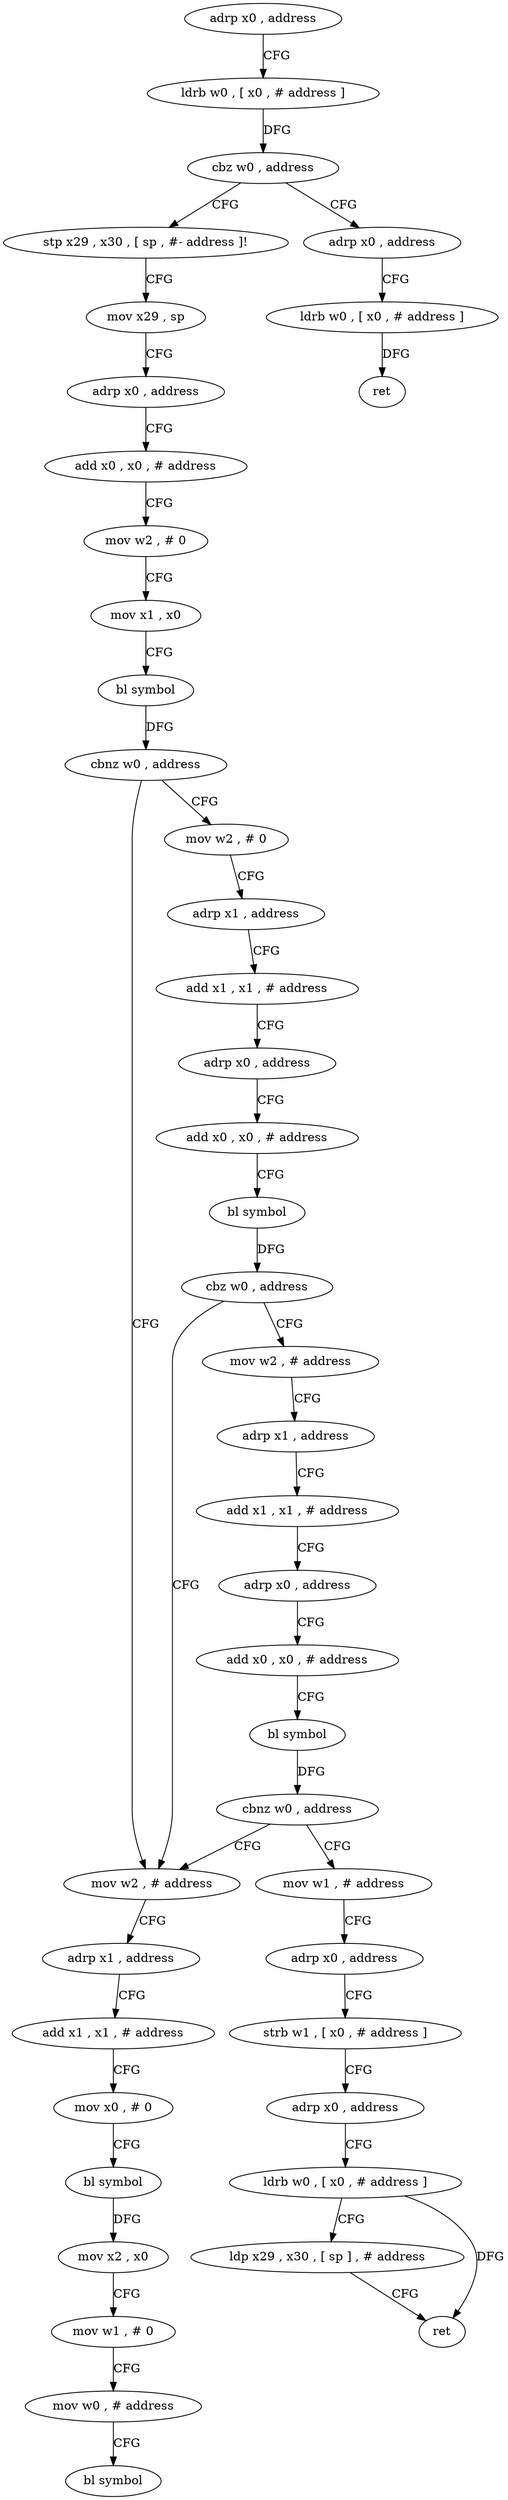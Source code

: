 digraph "func" {
"4246236" [label = "adrp x0 , address" ]
"4246240" [label = "ldrb w0 , [ x0 , # address ]" ]
"4246244" [label = "cbz w0 , address" ]
"4246260" [label = "stp x29 , x30 , [ sp , #- address ]!" ]
"4246248" [label = "adrp x0 , address" ]
"4246264" [label = "mov x29 , sp" ]
"4246268" [label = "adrp x0 , address" ]
"4246272" [label = "add x0 , x0 , # address" ]
"4246276" [label = "mov w2 , # 0" ]
"4246280" [label = "mov x1 , x0" ]
"4246284" [label = "bl symbol" ]
"4246288" [label = "cbnz w0 , address" ]
"4246376" [label = "mov w2 , # address" ]
"4246292" [label = "mov w2 , # 0" ]
"4246252" [label = "ldrb w0 , [ x0 , # address ]" ]
"4246256" [label = "ret" ]
"4246380" [label = "adrp x1 , address" ]
"4246384" [label = "add x1 , x1 , # address" ]
"4246388" [label = "mov x0 , # 0" ]
"4246392" [label = "bl symbol" ]
"4246396" [label = "mov x2 , x0" ]
"4246400" [label = "mov w1 , # 0" ]
"4246404" [label = "mov w0 , # address" ]
"4246408" [label = "bl symbol" ]
"4246296" [label = "adrp x1 , address" ]
"4246300" [label = "add x1 , x1 , # address" ]
"4246304" [label = "adrp x0 , address" ]
"4246308" [label = "add x0 , x0 , # address" ]
"4246312" [label = "bl symbol" ]
"4246316" [label = "cbz w0 , address" ]
"4246320" [label = "mov w2 , # address" ]
"4246324" [label = "adrp x1 , address" ]
"4246328" [label = "add x1 , x1 , # address" ]
"4246332" [label = "adrp x0 , address" ]
"4246336" [label = "add x0 , x0 , # address" ]
"4246340" [label = "bl symbol" ]
"4246344" [label = "cbnz w0 , address" ]
"4246348" [label = "mov w1 , # address" ]
"4246352" [label = "adrp x0 , address" ]
"4246356" [label = "strb w1 , [ x0 , # address ]" ]
"4246360" [label = "adrp x0 , address" ]
"4246364" [label = "ldrb w0 , [ x0 , # address ]" ]
"4246368" [label = "ldp x29 , x30 , [ sp ] , # address" ]
"4246372" [label = "ret" ]
"4246236" -> "4246240" [ label = "CFG" ]
"4246240" -> "4246244" [ label = "DFG" ]
"4246244" -> "4246260" [ label = "CFG" ]
"4246244" -> "4246248" [ label = "CFG" ]
"4246260" -> "4246264" [ label = "CFG" ]
"4246248" -> "4246252" [ label = "CFG" ]
"4246264" -> "4246268" [ label = "CFG" ]
"4246268" -> "4246272" [ label = "CFG" ]
"4246272" -> "4246276" [ label = "CFG" ]
"4246276" -> "4246280" [ label = "CFG" ]
"4246280" -> "4246284" [ label = "CFG" ]
"4246284" -> "4246288" [ label = "DFG" ]
"4246288" -> "4246376" [ label = "CFG" ]
"4246288" -> "4246292" [ label = "CFG" ]
"4246376" -> "4246380" [ label = "CFG" ]
"4246292" -> "4246296" [ label = "CFG" ]
"4246252" -> "4246256" [ label = "DFG" ]
"4246380" -> "4246384" [ label = "CFG" ]
"4246384" -> "4246388" [ label = "CFG" ]
"4246388" -> "4246392" [ label = "CFG" ]
"4246392" -> "4246396" [ label = "DFG" ]
"4246396" -> "4246400" [ label = "CFG" ]
"4246400" -> "4246404" [ label = "CFG" ]
"4246404" -> "4246408" [ label = "CFG" ]
"4246296" -> "4246300" [ label = "CFG" ]
"4246300" -> "4246304" [ label = "CFG" ]
"4246304" -> "4246308" [ label = "CFG" ]
"4246308" -> "4246312" [ label = "CFG" ]
"4246312" -> "4246316" [ label = "DFG" ]
"4246316" -> "4246376" [ label = "CFG" ]
"4246316" -> "4246320" [ label = "CFG" ]
"4246320" -> "4246324" [ label = "CFG" ]
"4246324" -> "4246328" [ label = "CFG" ]
"4246328" -> "4246332" [ label = "CFG" ]
"4246332" -> "4246336" [ label = "CFG" ]
"4246336" -> "4246340" [ label = "CFG" ]
"4246340" -> "4246344" [ label = "DFG" ]
"4246344" -> "4246376" [ label = "CFG" ]
"4246344" -> "4246348" [ label = "CFG" ]
"4246348" -> "4246352" [ label = "CFG" ]
"4246352" -> "4246356" [ label = "CFG" ]
"4246356" -> "4246360" [ label = "CFG" ]
"4246360" -> "4246364" [ label = "CFG" ]
"4246364" -> "4246368" [ label = "CFG" ]
"4246364" -> "4246372" [ label = "DFG" ]
"4246368" -> "4246372" [ label = "CFG" ]
}
